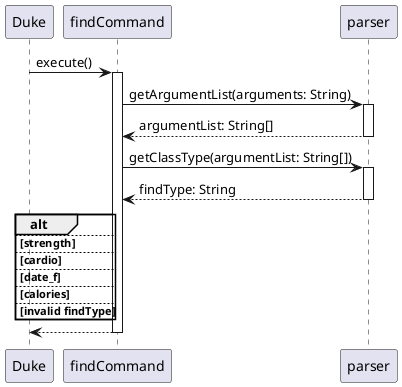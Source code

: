 
@startuml
'https://plantuml.com/sequence-diagram

autoactivate on

Duke -> findCommand: execute()
findCommand -> parser: getArgumentList(arguments: String)
return argumentList: String[]


findCommand -> parser: getClassType(argumentList: String[])
return findType: String

alt

else strength

else cardio

else date_f

else calories

else invalid findType

end
return

@enduml